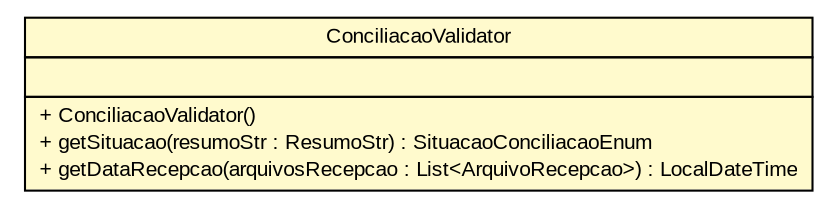 #!/usr/local/bin/dot
#
# Class diagram 
# Generated by UMLGraph version R5_6 (http://www.umlgraph.org/)
#

digraph G {
	edge [fontname="arial",fontsize=10,labelfontname="arial",labelfontsize=10];
	node [fontname="arial",fontsize=10,shape=plaintext];
	nodesep=0.25;
	ranksep=0.5;
	// br.gov.to.sefaz.arr.processamento.validation.validator.conciliacao.ConciliacaoValidator
	c276079 [label=<<table title="br.gov.to.sefaz.arr.processamento.validation.validator.conciliacao.ConciliacaoValidator" border="0" cellborder="1" cellspacing="0" cellpadding="2" port="p" bgcolor="lemonChiffon" href="./ConciliacaoValidator.html">
		<tr><td><table border="0" cellspacing="0" cellpadding="1">
<tr><td align="center" balign="center"> ConciliacaoValidator </td></tr>
		</table></td></tr>
		<tr><td><table border="0" cellspacing="0" cellpadding="1">
<tr><td align="left" balign="left">  </td></tr>
		</table></td></tr>
		<tr><td><table border="0" cellspacing="0" cellpadding="1">
<tr><td align="left" balign="left"> + ConciliacaoValidator() </td></tr>
<tr><td align="left" balign="left"> + getSituacao(resumoStr : ResumoStr) : SituacaoConciliacaoEnum </td></tr>
<tr><td align="left" balign="left"> + getDataRecepcao(arquivosRecepcao : List&lt;ArquivoRecepcao&gt;) : LocalDateTime </td></tr>
		</table></td></tr>
		</table>>, URL="./ConciliacaoValidator.html", fontname="arial", fontcolor="black", fontsize=10.0];
}

